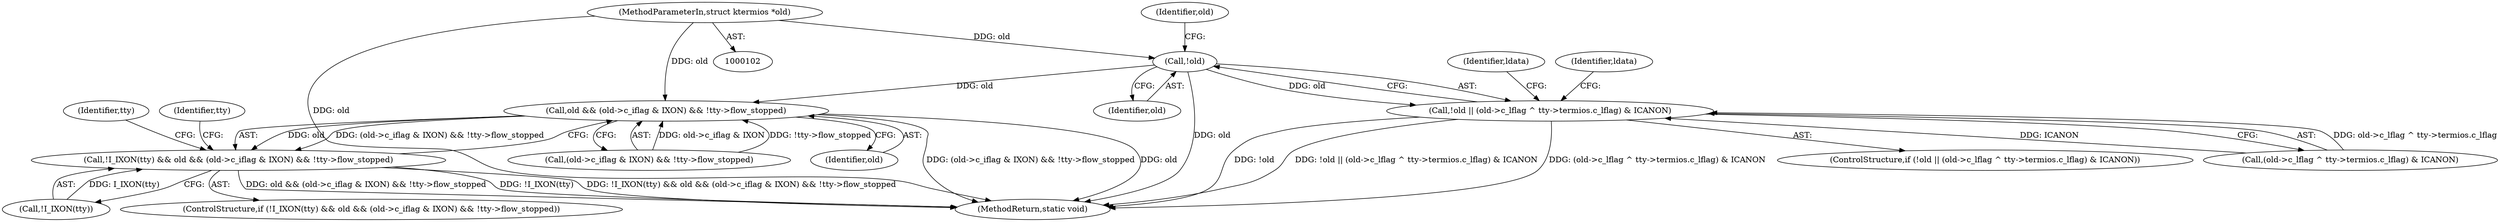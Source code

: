 digraph "0_linux_966031f340185eddd05affcf72b740549f056348_0@pointer" {
"1000104" [label="(MethodParameterIn,struct ktermios *old)"];
"1000114" [label="(Call,!old)"];
"1000113" [label="(Call,!old || (old->c_lflag ^ tty->termios.c_lflag) & ICANON)"];
"1000434" [label="(Call,old && (old->c_iflag & IXON) && !tty->flow_stopped)"];
"1000430" [label="(Call,!I_IXON(tty) && old && (old->c_iflag & IXON) && !tty->flow_stopped)"];
"1000104" [label="(MethodParameterIn,struct ktermios *old)"];
"1000114" [label="(Call,!old)"];
"1000130" [label="(Identifier,ldata)"];
"1000112" [label="(ControlStructure,if (!old || (old->c_lflag ^ tty->termios.c_lflag) & ICANON))"];
"1000113" [label="(Call,!old || (old->c_lflag ^ tty->termios.c_lflag) & ICANON)"];
"1000119" [label="(Identifier,old)"];
"1000430" [label="(Call,!I_IXON(tty) && old && (old->c_iflag & IXON) && !tty->flow_stopped)"];
"1000429" [label="(ControlStructure,if (!I_IXON(tty) && old && (old->c_iflag & IXON) && !tty->flow_stopped))"];
"1000431" [label="(Call,!I_IXON(tty))"];
"1000207" [label="(Identifier,ldata)"];
"1000454" [label="(Identifier,tty)"];
"1000116" [label="(Call,(old->c_lflag ^ tty->termios.c_lflag) & ICANON)"];
"1000461" [label="(MethodReturn,static void)"];
"1000434" [label="(Call,old && (old->c_iflag & IXON) && !tty->flow_stopped)"];
"1000436" [label="(Call,(old->c_iflag & IXON) && !tty->flow_stopped)"];
"1000115" [label="(Identifier,old)"];
"1000448" [label="(Identifier,tty)"];
"1000435" [label="(Identifier,old)"];
"1000104" -> "1000102"  [label="AST: "];
"1000104" -> "1000461"  [label="DDG: old"];
"1000104" -> "1000114"  [label="DDG: old"];
"1000104" -> "1000434"  [label="DDG: old"];
"1000114" -> "1000113"  [label="AST: "];
"1000114" -> "1000115"  [label="CFG: "];
"1000115" -> "1000114"  [label="AST: "];
"1000119" -> "1000114"  [label="CFG: "];
"1000113" -> "1000114"  [label="CFG: "];
"1000114" -> "1000461"  [label="DDG: old"];
"1000114" -> "1000113"  [label="DDG: old"];
"1000114" -> "1000434"  [label="DDG: old"];
"1000113" -> "1000112"  [label="AST: "];
"1000113" -> "1000116"  [label="CFG: "];
"1000116" -> "1000113"  [label="AST: "];
"1000130" -> "1000113"  [label="CFG: "];
"1000207" -> "1000113"  [label="CFG: "];
"1000113" -> "1000461"  [label="DDG: !old"];
"1000113" -> "1000461"  [label="DDG: !old || (old->c_lflag ^ tty->termios.c_lflag) & ICANON"];
"1000113" -> "1000461"  [label="DDG: (old->c_lflag ^ tty->termios.c_lflag) & ICANON"];
"1000116" -> "1000113"  [label="DDG: old->c_lflag ^ tty->termios.c_lflag"];
"1000116" -> "1000113"  [label="DDG: ICANON"];
"1000434" -> "1000430"  [label="AST: "];
"1000434" -> "1000435"  [label="CFG: "];
"1000434" -> "1000436"  [label="CFG: "];
"1000435" -> "1000434"  [label="AST: "];
"1000436" -> "1000434"  [label="AST: "];
"1000430" -> "1000434"  [label="CFG: "];
"1000434" -> "1000461"  [label="DDG: (old->c_iflag & IXON) && !tty->flow_stopped"];
"1000434" -> "1000461"  [label="DDG: old"];
"1000434" -> "1000430"  [label="DDG: old"];
"1000434" -> "1000430"  [label="DDG: (old->c_iflag & IXON) && !tty->flow_stopped"];
"1000436" -> "1000434"  [label="DDG: old->c_iflag & IXON"];
"1000436" -> "1000434"  [label="DDG: !tty->flow_stopped"];
"1000430" -> "1000429"  [label="AST: "];
"1000430" -> "1000431"  [label="CFG: "];
"1000431" -> "1000430"  [label="AST: "];
"1000448" -> "1000430"  [label="CFG: "];
"1000454" -> "1000430"  [label="CFG: "];
"1000430" -> "1000461"  [label="DDG: old && (old->c_iflag & IXON) && !tty->flow_stopped"];
"1000430" -> "1000461"  [label="DDG: !I_IXON(tty)"];
"1000430" -> "1000461"  [label="DDG: !I_IXON(tty) && old && (old->c_iflag & IXON) && !tty->flow_stopped"];
"1000431" -> "1000430"  [label="DDG: I_IXON(tty)"];
}
